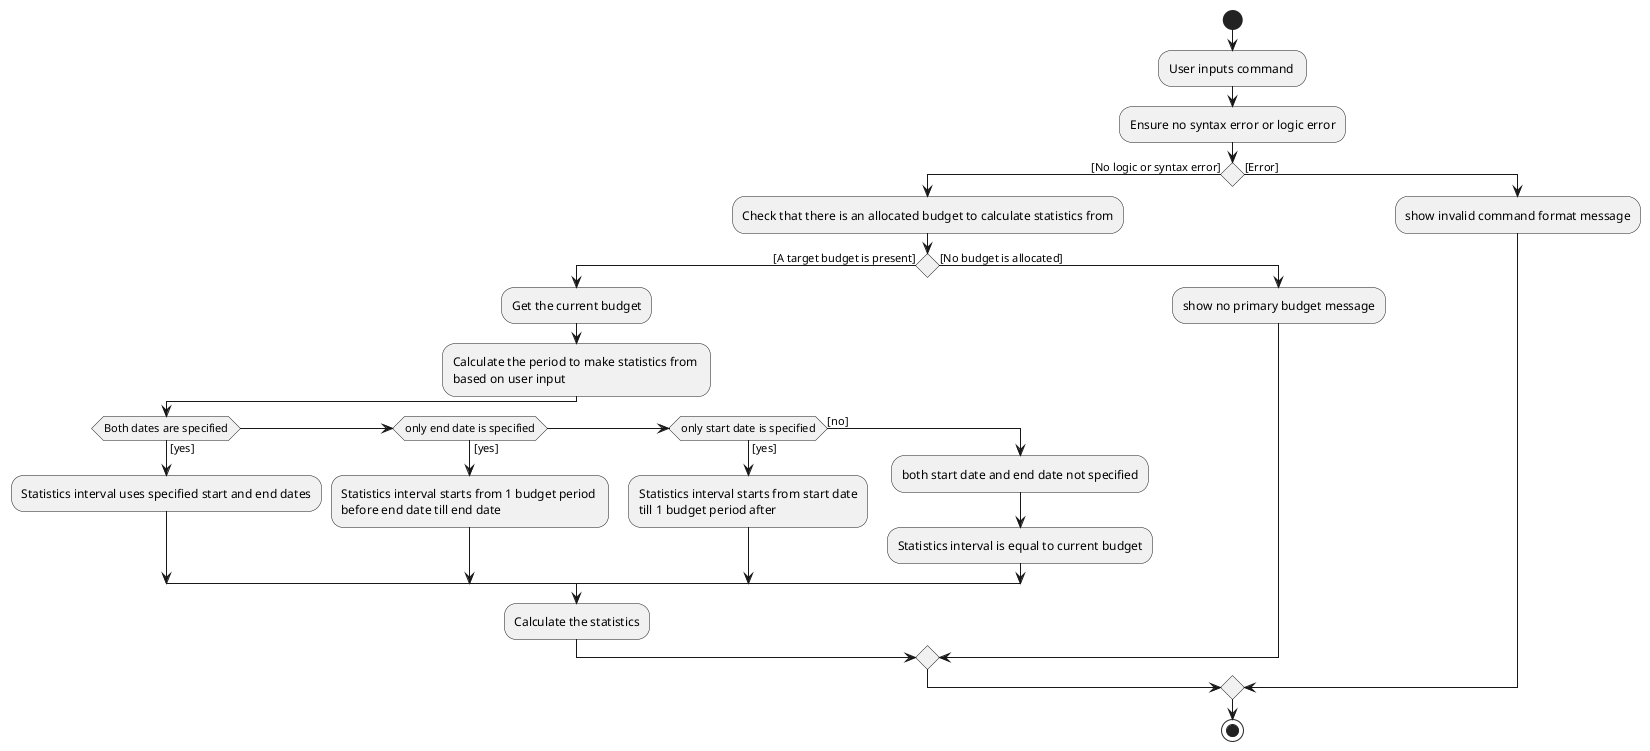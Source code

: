 @startuml
start
:User inputs command ;
:Ensure no syntax error or logic error;
if () then ([No logic or syntax error])
:Check that there is an allocated budget to calculate statistics from;
if () then ([A target budget is present])
:Get the current budget;
:Calculate the period to make statistics from \nbased on user input;

if (Both dates are specified) then ([yes])
  :Statistics interval uses specified start and end dates;
elseif (only end date is specified) then ([yes])
  :Statistics interval starts from 1 budget period \nbefore end date till end date;
elseif (only start date is specified) then ([yes])
  :Statistics interval starts from start date\ntill 1 budget period after;
else ([no])
  :both start date and end date not specified;
  :Statistics interval is equal to current budget;
endif
:Calculate the statistics;
else ([No budget is allocated])
    :show no primary budget message;
endif
else ([Error])
    :show invalid command format message;
endif
stop

@enduml